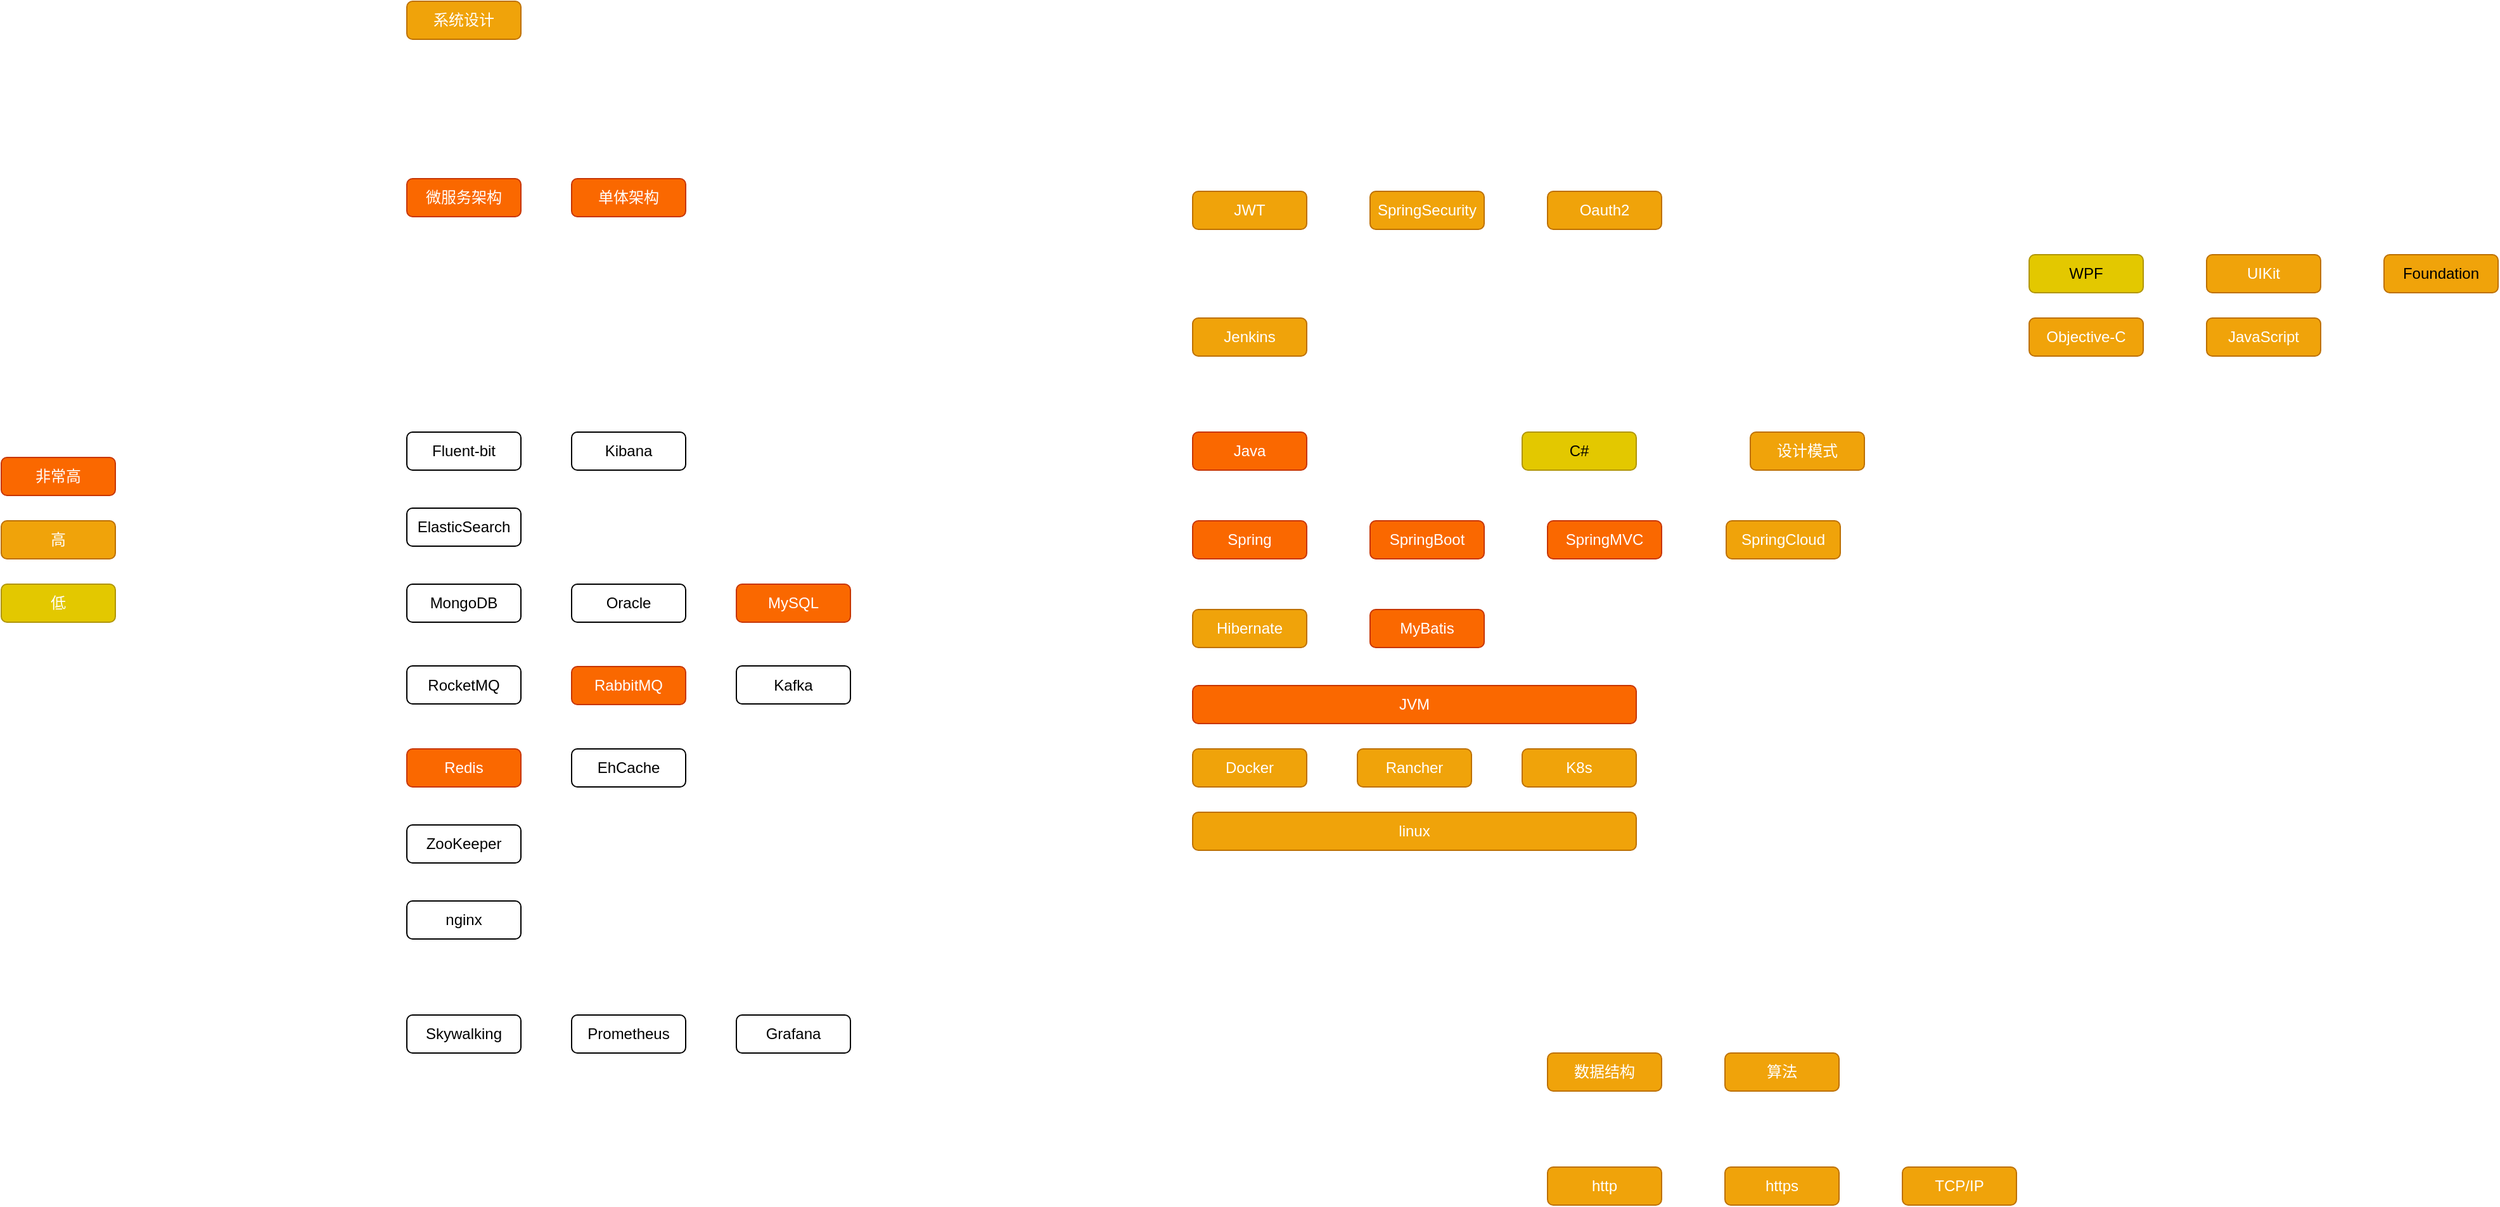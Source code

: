 <mxfile version="24.7.2" type="github">
  <diagram name="第 1 页" id="g6CvxwyKXsx-Wkx9vgeh">
    <mxGraphModel dx="2473" dy="795" grid="1" gridSize="10" guides="1" tooltips="1" connect="1" arrows="1" fold="1" page="1" pageScale="1" pageWidth="827" pageHeight="1169" math="0" shadow="0">
      <root>
        <mxCell id="0" />
        <mxCell id="1" parent="0" />
        <mxCell id="JE6O_fZ9xA0qBkAR_-J4-1" value="Java" style="rounded=1;whiteSpace=wrap;html=1;fillColor=#fa6800;strokeColor=#C73500;fontColor=#FFFFFF;" vertex="1" parent="1">
          <mxGeometry x="340" y="370" width="90" height="30" as="geometry" />
        </mxCell>
        <mxCell id="JE6O_fZ9xA0qBkAR_-J4-3" value="JVM" style="rounded=1;whiteSpace=wrap;html=1;fillColor=#fa6800;fontColor=#FFFFFF;strokeColor=#C73500;" vertex="1" parent="1">
          <mxGeometry x="340" y="570" width="350" height="30" as="geometry" />
        </mxCell>
        <mxCell id="JE6O_fZ9xA0qBkAR_-J4-5" value="linux" style="rounded=1;whiteSpace=wrap;html=1;fillColor=#f0a30a;fontColor=#FFFFFF;strokeColor=#BD7000;" vertex="1" parent="1">
          <mxGeometry x="340" y="670" width="350" height="30" as="geometry" />
        </mxCell>
        <mxCell id="JE6O_fZ9xA0qBkAR_-J4-6" value="Docker" style="rounded=1;whiteSpace=wrap;html=1;fillColor=#f0a30a;fontColor=#FFFFFF;strokeColor=#BD7000;" vertex="1" parent="1">
          <mxGeometry x="340" y="620" width="90" height="30" as="geometry" />
        </mxCell>
        <mxCell id="JE6O_fZ9xA0qBkAR_-J4-9" value="Objective-C" style="rounded=1;whiteSpace=wrap;html=1;fillColor=#f0a30a;fontColor=#FFFFFF;strokeColor=#BD7000;" vertex="1" parent="1">
          <mxGeometry x="1000" y="280" width="90" height="30" as="geometry" />
        </mxCell>
        <mxCell id="JE6O_fZ9xA0qBkAR_-J4-10" value="C#" style="rounded=1;whiteSpace=wrap;html=1;fillColor=#e3c800;fontColor=#000000;strokeColor=#B09500;" vertex="1" parent="1">
          <mxGeometry x="600" y="370" width="90" height="30" as="geometry" />
        </mxCell>
        <mxCell id="JE6O_fZ9xA0qBkAR_-J4-11" value="K8s" style="rounded=1;whiteSpace=wrap;html=1;fillColor=#f0a30a;fontColor=#FFFFFF;strokeColor=#BD7000;" vertex="1" parent="1">
          <mxGeometry x="600" y="620" width="90" height="30" as="geometry" />
        </mxCell>
        <mxCell id="JE6O_fZ9xA0qBkAR_-J4-12" value="MySQL" style="rounded=1;whiteSpace=wrap;html=1;fillColor=#fa6800;fontColor=#FFFFFF;strokeColor=#C73500;" vertex="1" parent="1">
          <mxGeometry x="-20" y="490" width="90" height="30" as="geometry" />
        </mxCell>
        <mxCell id="JE6O_fZ9xA0qBkAR_-J4-13" value="Oracle" style="rounded=1;whiteSpace=wrap;html=1;" vertex="1" parent="1">
          <mxGeometry x="-150" y="490" width="90" height="30" as="geometry" />
        </mxCell>
        <mxCell id="JE6O_fZ9xA0qBkAR_-J4-14" value="MongoDB" style="rounded=1;whiteSpace=wrap;html=1;" vertex="1" parent="1">
          <mxGeometry x="-280" y="490" width="90" height="30" as="geometry" />
        </mxCell>
        <mxCell id="JE6O_fZ9xA0qBkAR_-J4-15" value="ElasticSearch" style="rounded=1;whiteSpace=wrap;html=1;" vertex="1" parent="1">
          <mxGeometry x="-280" y="430" width="90" height="30" as="geometry" />
        </mxCell>
        <mxCell id="JE6O_fZ9xA0qBkAR_-J4-16" value="Kibana" style="rounded=1;whiteSpace=wrap;html=1;" vertex="1" parent="1">
          <mxGeometry x="-150" y="370" width="90" height="30" as="geometry" />
        </mxCell>
        <mxCell id="JE6O_fZ9xA0qBkAR_-J4-17" value="Fluent-bit" style="rounded=1;whiteSpace=wrap;html=1;" vertex="1" parent="1">
          <mxGeometry x="-280" y="370" width="90" height="30" as="geometry" />
        </mxCell>
        <mxCell id="JE6O_fZ9xA0qBkAR_-J4-24" value="Spring" style="rounded=1;whiteSpace=wrap;html=1;fillColor=#fa6800;fontColor=#FFFFFF;strokeColor=#C73500;" vertex="1" parent="1">
          <mxGeometry x="340" y="440" width="90" height="30" as="geometry" />
        </mxCell>
        <mxCell id="JE6O_fZ9xA0qBkAR_-J4-25" value="SpringBoot" style="rounded=1;whiteSpace=wrap;html=1;fillColor=#fa6800;fontColor=#FFFFFF;strokeColor=#C73500;" vertex="1" parent="1">
          <mxGeometry x="480" y="440" width="90" height="30" as="geometry" />
        </mxCell>
        <mxCell id="JE6O_fZ9xA0qBkAR_-J4-26" value="SpringMVC" style="rounded=1;whiteSpace=wrap;html=1;fillColor=#fa6800;fontColor=#FFFFFF;strokeColor=#C73500;" vertex="1" parent="1">
          <mxGeometry x="620" y="440" width="90" height="30" as="geometry" />
        </mxCell>
        <mxCell id="JE6O_fZ9xA0qBkAR_-J4-27" value="SpringCloud" style="rounded=1;whiteSpace=wrap;html=1;fillColor=#f0a30a;fontColor=#FFFFFF;strokeColor=#BD7000;" vertex="1" parent="1">
          <mxGeometry x="761" y="440" width="90" height="30" as="geometry" />
        </mxCell>
        <mxCell id="JE6O_fZ9xA0qBkAR_-J4-28" value="Hibernate" style="rounded=1;whiteSpace=wrap;html=1;fillColor=#f0a30a;fontColor=#FFFFFF;strokeColor=#BD7000;" vertex="1" parent="1">
          <mxGeometry x="340" y="510" width="90" height="30" as="geometry" />
        </mxCell>
        <mxCell id="JE6O_fZ9xA0qBkAR_-J4-29" value="MyBatis" style="rounded=1;whiteSpace=wrap;html=1;fillColor=#fa6800;fontColor=#FFFFFF;strokeColor=#C73500;" vertex="1" parent="1">
          <mxGeometry x="480" y="510" width="90" height="30" as="geometry" />
        </mxCell>
        <mxCell id="JE6O_fZ9xA0qBkAR_-J4-30" style="edgeStyle=orthogonalEdgeStyle;rounded=0;orthogonalLoop=1;jettySize=auto;html=1;exitX=0.5;exitY=1;exitDx=0;exitDy=0;" edge="1" parent="1" source="JE6O_fZ9xA0qBkAR_-J4-12" target="JE6O_fZ9xA0qBkAR_-J4-12">
          <mxGeometry relative="1" as="geometry" />
        </mxCell>
        <mxCell id="JE6O_fZ9xA0qBkAR_-J4-31" value="Rancher" style="rounded=1;whiteSpace=wrap;html=1;fillColor=#f0a30a;fontColor=#FFFFFF;strokeColor=#BD7000;" vertex="1" parent="1">
          <mxGeometry x="470" y="620" width="90" height="30" as="geometry" />
        </mxCell>
        <mxCell id="JE6O_fZ9xA0qBkAR_-J4-33" value="WPF" style="rounded=1;whiteSpace=wrap;html=1;fillColor=#e3c800;fontColor=#000000;strokeColor=#B09500;" vertex="1" parent="1">
          <mxGeometry x="1000" y="230" width="90" height="30" as="geometry" />
        </mxCell>
        <mxCell id="JE6O_fZ9xA0qBkAR_-J4-34" value="UIKit" style="rounded=1;whiteSpace=wrap;html=1;fillColor=#f0a30a;fontColor=#FFFFFF;strokeColor=#BD7000;" vertex="1" parent="1">
          <mxGeometry x="1140" y="230" width="90" height="30" as="geometry" />
        </mxCell>
        <mxCell id="JE6O_fZ9xA0qBkAR_-J4-35" value="Foundation" style="rounded=1;whiteSpace=wrap;html=1;fontColor=#000000;fillColor=#f0a30a;strokeColor=#BD7000;" vertex="1" parent="1">
          <mxGeometry x="1280" y="230" width="90" height="30" as="geometry" />
        </mxCell>
        <mxCell id="JE6O_fZ9xA0qBkAR_-J4-36" value="RocketMQ" style="rounded=1;whiteSpace=wrap;html=1;" vertex="1" parent="1">
          <mxGeometry x="-280" y="554.5" width="90" height="30" as="geometry" />
        </mxCell>
        <mxCell id="JE6O_fZ9xA0qBkAR_-J4-37" value="RabbitMQ" style="rounded=1;whiteSpace=wrap;html=1;fillColor=#fa6800;fontColor=#FFFFFF;strokeColor=#C73500;" vertex="1" parent="1">
          <mxGeometry x="-150" y="555" width="90" height="30" as="geometry" />
        </mxCell>
        <mxCell id="JE6O_fZ9xA0qBkAR_-J4-38" value="Kafka" style="rounded=1;whiteSpace=wrap;html=1;" vertex="1" parent="1">
          <mxGeometry x="-20" y="554.5" width="90" height="30" as="geometry" />
        </mxCell>
        <mxCell id="JE6O_fZ9xA0qBkAR_-J4-39" value="Redis" style="rounded=1;whiteSpace=wrap;html=1;fillColor=#fa6800;fontColor=#FFFFFF;strokeColor=#C73500;" vertex="1" parent="1">
          <mxGeometry x="-280" y="620" width="90" height="30" as="geometry" />
        </mxCell>
        <mxCell id="JE6O_fZ9xA0qBkAR_-J4-40" value="EhCache" style="rounded=1;whiteSpace=wrap;html=1;" vertex="1" parent="1">
          <mxGeometry x="-150" y="620" width="90" height="30" as="geometry" />
        </mxCell>
        <mxCell id="JE6O_fZ9xA0qBkAR_-J4-41" value="Jenkins" style="rounded=1;whiteSpace=wrap;html=1;fillColor=#f0a30a;fontColor=#FFFFFF;strokeColor=#BD7000;" vertex="1" parent="1">
          <mxGeometry x="340" y="280" width="90" height="30" as="geometry" />
        </mxCell>
        <mxCell id="JE6O_fZ9xA0qBkAR_-J4-42" value="ZooKeeper" style="rounded=1;whiteSpace=wrap;html=1;" vertex="1" parent="1">
          <mxGeometry x="-280" y="680" width="90" height="30" as="geometry" />
        </mxCell>
        <mxCell id="JE6O_fZ9xA0qBkAR_-J4-43" value="Skywalking" style="rounded=1;whiteSpace=wrap;html=1;" vertex="1" parent="1">
          <mxGeometry x="-280" y="830" width="90" height="30" as="geometry" />
        </mxCell>
        <mxCell id="JE6O_fZ9xA0qBkAR_-J4-44" value="Prometheus" style="rounded=1;whiteSpace=wrap;html=1;" vertex="1" parent="1">
          <mxGeometry x="-150" y="830" width="90" height="30" as="geometry" />
        </mxCell>
        <mxCell id="JE6O_fZ9xA0qBkAR_-J4-45" value="Grafana" style="rounded=1;whiteSpace=wrap;html=1;" vertex="1" parent="1">
          <mxGeometry x="-20" y="830" width="90" height="30" as="geometry" />
        </mxCell>
        <mxCell id="JE6O_fZ9xA0qBkAR_-J4-46" value="微服务架构" style="rounded=1;whiteSpace=wrap;html=1;fillColor=#fa6800;fontColor=#FFFFFF;strokeColor=#C73500;" vertex="1" parent="1">
          <mxGeometry x="-280" y="170" width="90" height="30" as="geometry" />
        </mxCell>
        <mxCell id="JE6O_fZ9xA0qBkAR_-J4-47" value="单体架构" style="rounded=1;whiteSpace=wrap;html=1;fillColor=#fa6800;fontColor=#FFFFFF;strokeColor=#C73500;" vertex="1" parent="1">
          <mxGeometry x="-150" y="170" width="90" height="30" as="geometry" />
        </mxCell>
        <mxCell id="JE6O_fZ9xA0qBkAR_-J4-48" value="JavaScript" style="rounded=1;whiteSpace=wrap;html=1;fillColor=#f0a30a;fontColor=#FFFFFF;strokeColor=#BD7000;" vertex="1" parent="1">
          <mxGeometry x="1140" y="280" width="90" height="30" as="geometry" />
        </mxCell>
        <mxCell id="JE6O_fZ9xA0qBkAR_-J4-49" value="JWT" style="rounded=1;whiteSpace=wrap;html=1;fillColor=#f0a30a;fontColor=#FFFFFF;strokeColor=#BD7000;" vertex="1" parent="1">
          <mxGeometry x="340" y="180" width="90" height="30" as="geometry" />
        </mxCell>
        <mxCell id="JE6O_fZ9xA0qBkAR_-J4-50" value="SpringSecurity" style="rounded=1;whiteSpace=wrap;html=1;fillColor=#f0a30a;fontColor=#FFFFFF;strokeColor=#BD7000;" vertex="1" parent="1">
          <mxGeometry x="480" y="180" width="90" height="30" as="geometry" />
        </mxCell>
        <mxCell id="JE6O_fZ9xA0qBkAR_-J4-51" value="Oauth2" style="rounded=1;whiteSpace=wrap;html=1;fillColor=#f0a30a;fontColor=#FFFFFF;strokeColor=#BD7000;" vertex="1" parent="1">
          <mxGeometry x="620" y="180" width="90" height="30" as="geometry" />
        </mxCell>
        <mxCell id="JE6O_fZ9xA0qBkAR_-J4-52" value="http" style="rounded=1;whiteSpace=wrap;html=1;fillColor=#f0a30a;fontColor=#FFFFFF;strokeColor=#BD7000;" vertex="1" parent="1">
          <mxGeometry x="620" y="950" width="90" height="30" as="geometry" />
        </mxCell>
        <mxCell id="JE6O_fZ9xA0qBkAR_-J4-53" value="https" style="rounded=1;whiteSpace=wrap;html=1;fillColor=#f0a30a;fontColor=#FFFFFF;strokeColor=#BD7000;" vertex="1" parent="1">
          <mxGeometry x="760" y="950" width="90" height="30" as="geometry" />
        </mxCell>
        <mxCell id="JE6O_fZ9xA0qBkAR_-J4-54" value="TCP/IP" style="rounded=1;whiteSpace=wrap;html=1;fillColor=#f0a30a;fontColor=#FFFFFF;strokeColor=#BD7000;" vertex="1" parent="1">
          <mxGeometry x="900" y="950" width="90" height="30" as="geometry" />
        </mxCell>
        <mxCell id="JE6O_fZ9xA0qBkAR_-J4-55" value="数据结构" style="rounded=1;whiteSpace=wrap;html=1;fillColor=#f0a30a;fontColor=#FFFFFF;strokeColor=#BD7000;" vertex="1" parent="1">
          <mxGeometry x="620" y="860" width="90" height="30" as="geometry" />
        </mxCell>
        <mxCell id="JE6O_fZ9xA0qBkAR_-J4-56" value="算法" style="rounded=1;whiteSpace=wrap;html=1;fillColor=#f0a30a;fontColor=#FFFFFF;strokeColor=#BD7000;" vertex="1" parent="1">
          <mxGeometry x="760" y="860" width="90" height="30" as="geometry" />
        </mxCell>
        <mxCell id="JE6O_fZ9xA0qBkAR_-J4-58" value="系统设计" style="rounded=1;whiteSpace=wrap;html=1;fillColor=#f0a30a;fontColor=#FFFFFF;strokeColor=#BD7000;" vertex="1" parent="1">
          <mxGeometry x="-280" y="30" width="90" height="30" as="geometry" />
        </mxCell>
        <mxCell id="JE6O_fZ9xA0qBkAR_-J4-59" value="nginx" style="rounded=1;whiteSpace=wrap;html=1;" vertex="1" parent="1">
          <mxGeometry x="-280" y="740" width="90" height="30" as="geometry" />
        </mxCell>
        <mxCell id="JE6O_fZ9xA0qBkAR_-J4-60" value="非常高" style="rounded=1;whiteSpace=wrap;html=1;fillColor=#fa6800;fontColor=#FFFFFF;strokeColor=#C73500;" vertex="1" parent="1">
          <mxGeometry x="-600" y="390" width="90" height="30" as="geometry" />
        </mxCell>
        <mxCell id="JE6O_fZ9xA0qBkAR_-J4-62" value="高" style="rounded=1;whiteSpace=wrap;html=1;fillColor=#f0a30a;fontColor=#FFFFFF;strokeColor=#BD7000;" vertex="1" parent="1">
          <mxGeometry x="-600" y="440" width="90" height="30" as="geometry" />
        </mxCell>
        <mxCell id="JE6O_fZ9xA0qBkAR_-J4-64" value="低" style="rounded=1;whiteSpace=wrap;html=1;fillColor=#e3c800;fontColor=#FFFFFF;strokeColor=#B09500;" vertex="1" parent="1">
          <mxGeometry x="-600" y="490" width="90" height="30" as="geometry" />
        </mxCell>
        <mxCell id="JE6O_fZ9xA0qBkAR_-J4-66" value="设计模式" style="rounded=1;whiteSpace=wrap;html=1;fillColor=#f0a30a;fontColor=#FFFFFF;strokeColor=#BD7000;" vertex="1" parent="1">
          <mxGeometry x="780" y="370" width="90" height="30" as="geometry" />
        </mxCell>
      </root>
    </mxGraphModel>
  </diagram>
</mxfile>
